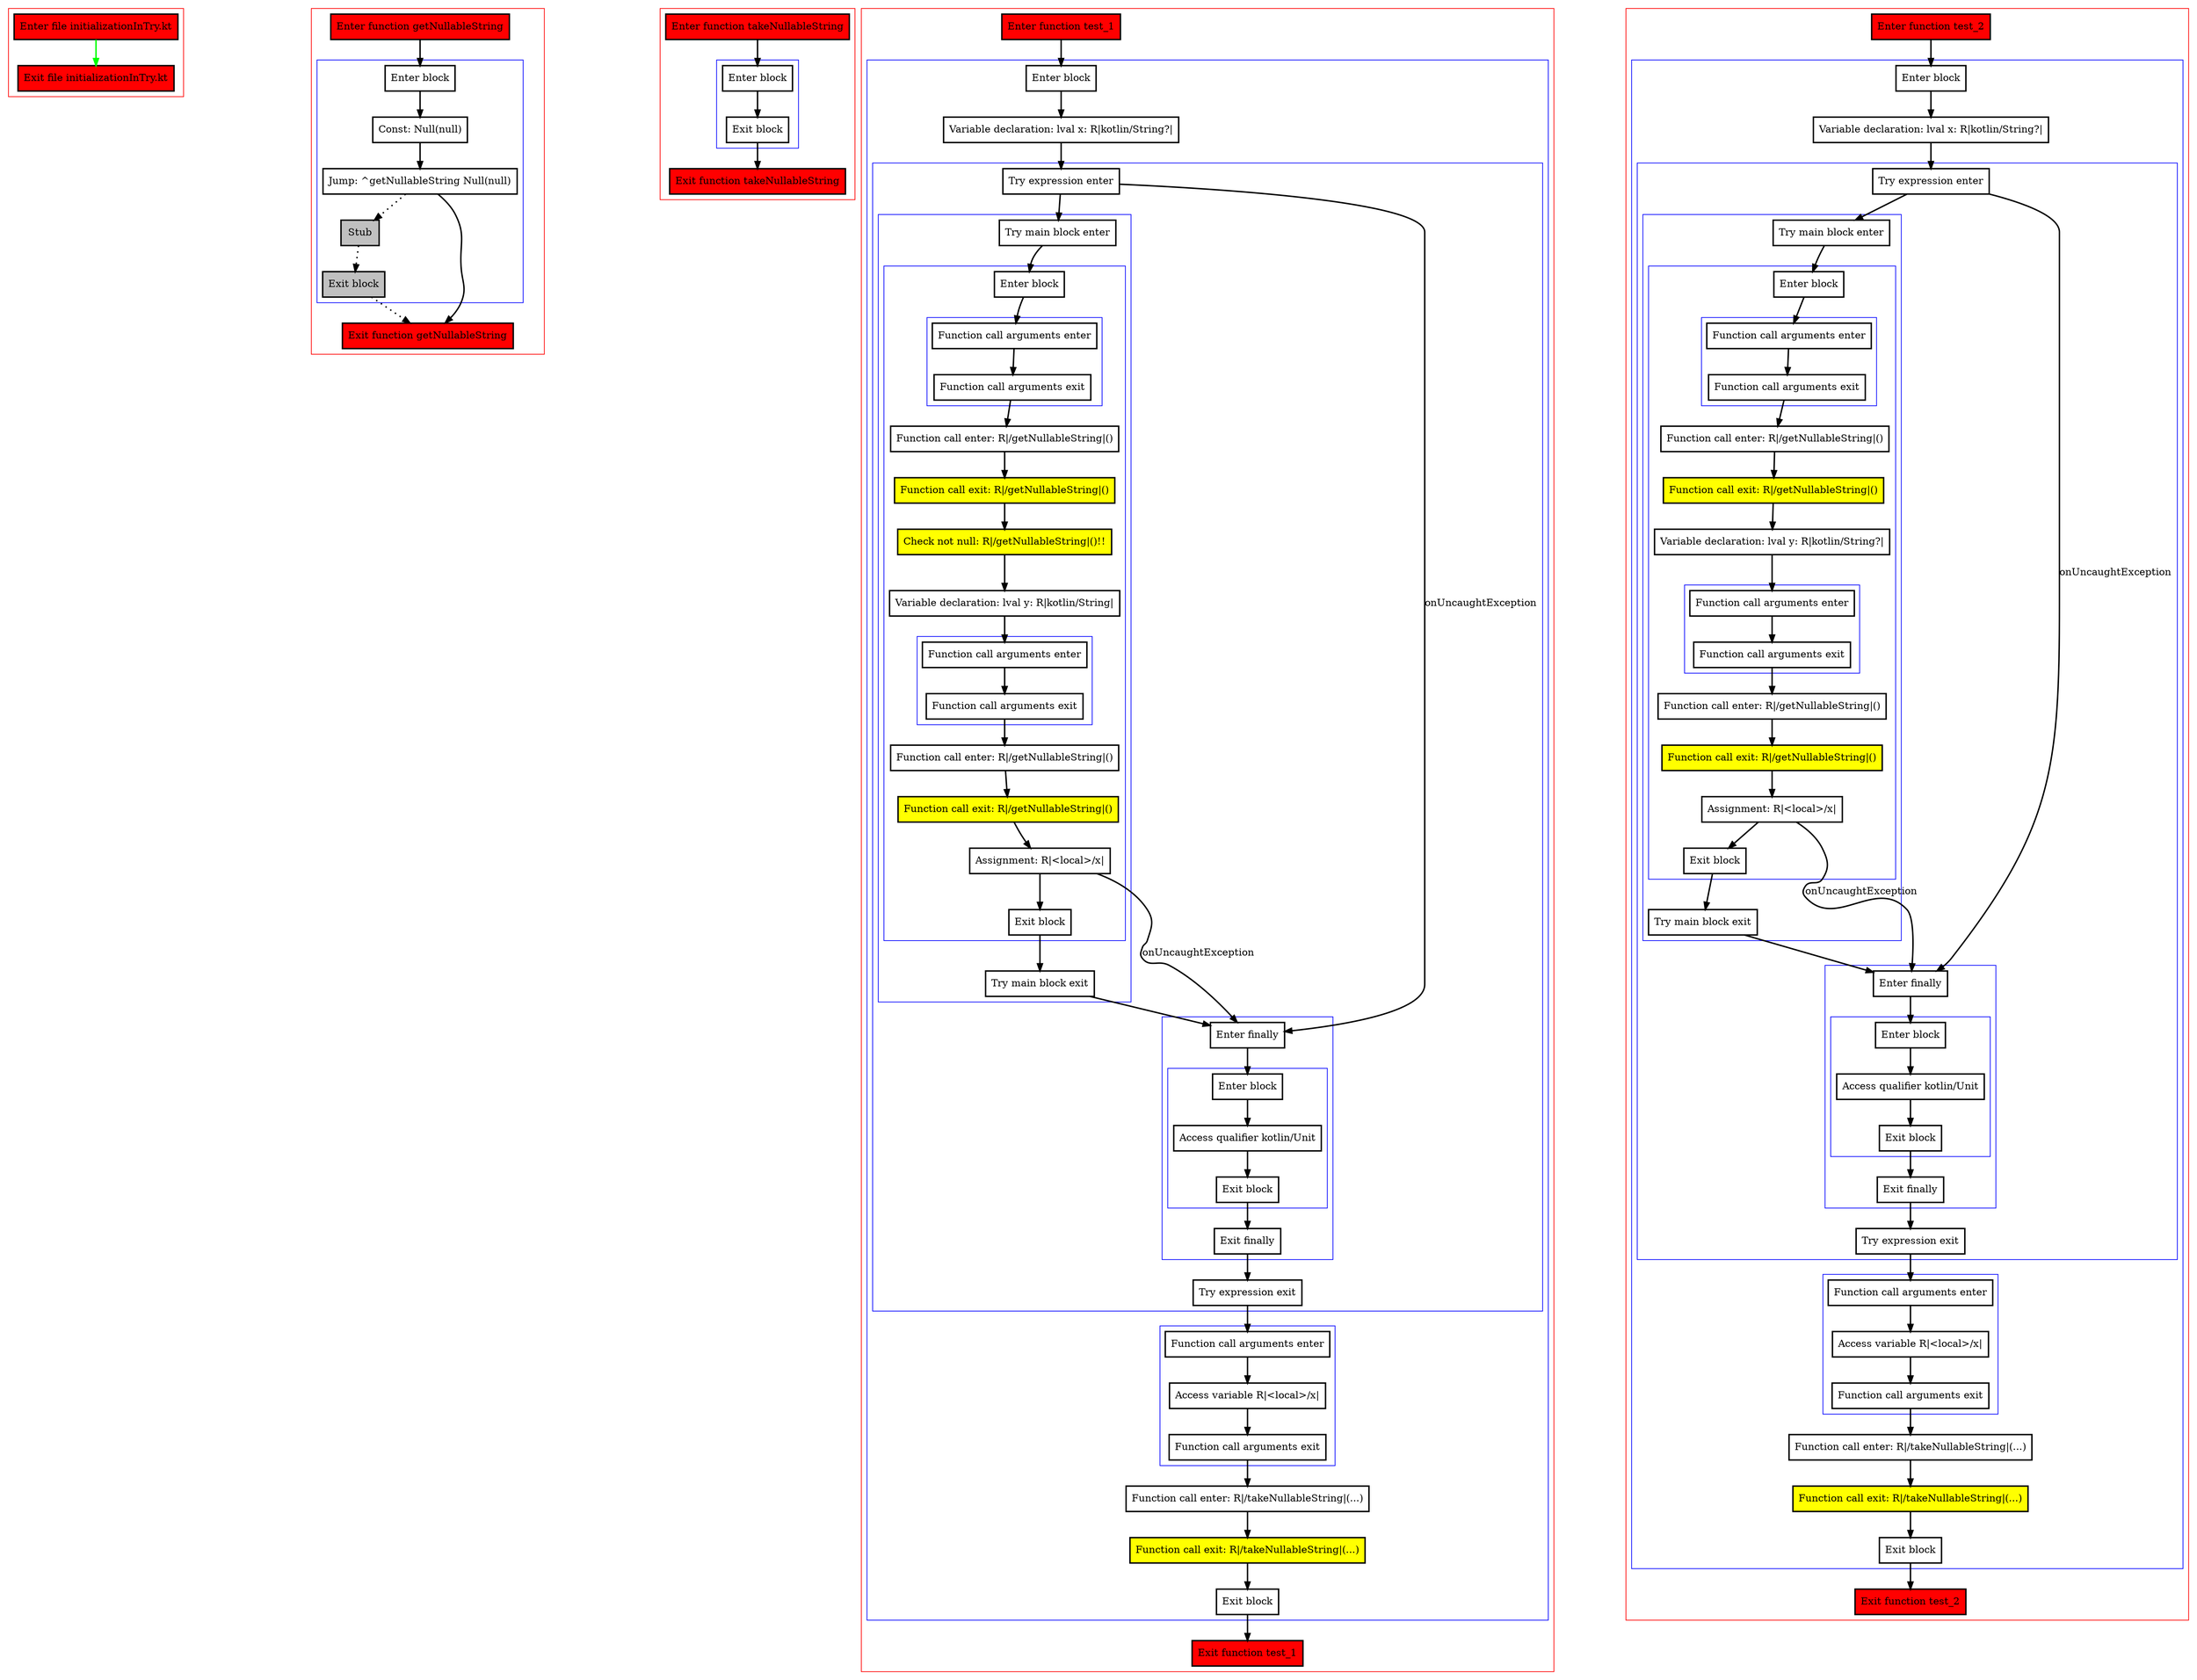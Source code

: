 digraph initializationInTry_kt {
    graph [nodesep=3]
    node [shape=box penwidth=2]
    edge [penwidth=2]

    subgraph cluster_0 {
        color=red
        0 [label="Enter file initializationInTry.kt" style="filled" fillcolor=red];
        1 [label="Exit file initializationInTry.kt" style="filled" fillcolor=red];
    }
    0 -> {1} [color=green];

    subgraph cluster_1 {
        color=red
        2 [label="Enter function getNullableString" style="filled" fillcolor=red];
        subgraph cluster_2 {
            color=blue
            3 [label="Enter block"];
            4 [label="Const: Null(null)"];
            5 [label="Jump: ^getNullableString Null(null)"];
            6 [label="Stub" style="filled" fillcolor=gray];
            7 [label="Exit block" style="filled" fillcolor=gray];
        }
        8 [label="Exit function getNullableString" style="filled" fillcolor=red];
    }
    2 -> {3};
    3 -> {4};
    4 -> {5};
    5 -> {8};
    5 -> {6} [style=dotted];
    6 -> {7} [style=dotted];
    7 -> {8} [style=dotted];

    subgraph cluster_3 {
        color=red
        9 [label="Enter function takeNullableString" style="filled" fillcolor=red];
        subgraph cluster_4 {
            color=blue
            10 [label="Enter block"];
            11 [label="Exit block"];
        }
        12 [label="Exit function takeNullableString" style="filled" fillcolor=red];
    }
    9 -> {10};
    10 -> {11};
    11 -> {12};

    subgraph cluster_5 {
        color=red
        13 [label="Enter function test_1" style="filled" fillcolor=red];
        subgraph cluster_6 {
            color=blue
            14 [label="Enter block"];
            15 [label="Variable declaration: lval x: R|kotlin/String?|"];
            subgraph cluster_7 {
                color=blue
                16 [label="Try expression enter"];
                subgraph cluster_8 {
                    color=blue
                    17 [label="Try main block enter"];
                    subgraph cluster_9 {
                        color=blue
                        18 [label="Enter block"];
                        subgraph cluster_10 {
                            color=blue
                            19 [label="Function call arguments enter"];
                            20 [label="Function call arguments exit"];
                        }
                        21 [label="Function call enter: R|/getNullableString|()"];
                        22 [label="Function call exit: R|/getNullableString|()" style="filled" fillcolor=yellow];
                        23 [label="Check not null: R|/getNullableString|()!!" style="filled" fillcolor=yellow];
                        24 [label="Variable declaration: lval y: R|kotlin/String|"];
                        subgraph cluster_11 {
                            color=blue
                            25 [label="Function call arguments enter"];
                            26 [label="Function call arguments exit"];
                        }
                        27 [label="Function call enter: R|/getNullableString|()"];
                        28 [label="Function call exit: R|/getNullableString|()" style="filled" fillcolor=yellow];
                        29 [label="Assignment: R|<local>/x|"];
                        30 [label="Exit block"];
                    }
                    31 [label="Try main block exit"];
                }
                subgraph cluster_12 {
                    color=blue
                    32 [label="Enter finally"];
                    subgraph cluster_13 {
                        color=blue
                        33 [label="Enter block"];
                        34 [label="Access qualifier kotlin/Unit"];
                        35 [label="Exit block"];
                    }
                    36 [label="Exit finally"];
                }
                37 [label="Try expression exit"];
            }
            subgraph cluster_14 {
                color=blue
                38 [label="Function call arguments enter"];
                39 [label="Access variable R|<local>/x|"];
                40 [label="Function call arguments exit"];
            }
            41 [label="Function call enter: R|/takeNullableString|(...)"];
            42 [label="Function call exit: R|/takeNullableString|(...)" style="filled" fillcolor=yellow];
            43 [label="Exit block"];
        }
        44 [label="Exit function test_1" style="filled" fillcolor=red];
    }
    13 -> {14};
    14 -> {15};
    15 -> {16};
    16 -> {17};
    16 -> {32} [label="onUncaughtException"];
    17 -> {18};
    18 -> {19};
    19 -> {20};
    20 -> {21};
    21 -> {22};
    22 -> {23};
    23 -> {24};
    24 -> {25};
    25 -> {26};
    26 -> {27};
    27 -> {28};
    28 -> {29};
    29 -> {30};
    29 -> {32} [label="onUncaughtException"];
    30 -> {31};
    31 -> {32};
    32 -> {33};
    33 -> {34};
    34 -> {35};
    35 -> {36};
    36 -> {37};
    37 -> {38};
    38 -> {39};
    39 -> {40};
    40 -> {41};
    41 -> {42};
    42 -> {43};
    43 -> {44};

    subgraph cluster_15 {
        color=red
        45 [label="Enter function test_2" style="filled" fillcolor=red];
        subgraph cluster_16 {
            color=blue
            46 [label="Enter block"];
            47 [label="Variable declaration: lval x: R|kotlin/String?|"];
            subgraph cluster_17 {
                color=blue
                48 [label="Try expression enter"];
                subgraph cluster_18 {
                    color=blue
                    49 [label="Try main block enter"];
                    subgraph cluster_19 {
                        color=blue
                        50 [label="Enter block"];
                        subgraph cluster_20 {
                            color=blue
                            51 [label="Function call arguments enter"];
                            52 [label="Function call arguments exit"];
                        }
                        53 [label="Function call enter: R|/getNullableString|()"];
                        54 [label="Function call exit: R|/getNullableString|()" style="filled" fillcolor=yellow];
                        55 [label="Variable declaration: lval y: R|kotlin/String?|"];
                        subgraph cluster_21 {
                            color=blue
                            56 [label="Function call arguments enter"];
                            57 [label="Function call arguments exit"];
                        }
                        58 [label="Function call enter: R|/getNullableString|()"];
                        59 [label="Function call exit: R|/getNullableString|()" style="filled" fillcolor=yellow];
                        60 [label="Assignment: R|<local>/x|"];
                        61 [label="Exit block"];
                    }
                    62 [label="Try main block exit"];
                }
                subgraph cluster_22 {
                    color=blue
                    63 [label="Enter finally"];
                    subgraph cluster_23 {
                        color=blue
                        64 [label="Enter block"];
                        65 [label="Access qualifier kotlin/Unit"];
                        66 [label="Exit block"];
                    }
                    67 [label="Exit finally"];
                }
                68 [label="Try expression exit"];
            }
            subgraph cluster_24 {
                color=blue
                69 [label="Function call arguments enter"];
                70 [label="Access variable R|<local>/x|"];
                71 [label="Function call arguments exit"];
            }
            72 [label="Function call enter: R|/takeNullableString|(...)"];
            73 [label="Function call exit: R|/takeNullableString|(...)" style="filled" fillcolor=yellow];
            74 [label="Exit block"];
        }
        75 [label="Exit function test_2" style="filled" fillcolor=red];
    }
    45 -> {46};
    46 -> {47};
    47 -> {48};
    48 -> {49};
    48 -> {63} [label="onUncaughtException"];
    49 -> {50};
    50 -> {51};
    51 -> {52};
    52 -> {53};
    53 -> {54};
    54 -> {55};
    55 -> {56};
    56 -> {57};
    57 -> {58};
    58 -> {59};
    59 -> {60};
    60 -> {61};
    60 -> {63} [label="onUncaughtException"];
    61 -> {62};
    62 -> {63};
    63 -> {64};
    64 -> {65};
    65 -> {66};
    66 -> {67};
    67 -> {68};
    68 -> {69};
    69 -> {70};
    70 -> {71};
    71 -> {72};
    72 -> {73};
    73 -> {74};
    74 -> {75};

}
